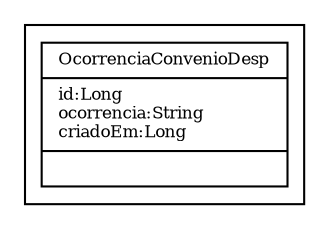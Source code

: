 digraph G{
fontname = "Times-Roman"
fontsize = 8

node [
        fontname = "Times-Roman"
        fontsize = 8
        shape = "record"
]

edge [
        fontname = "Times-Roman"
        fontsize = 8
]

subgraph clusterOCORRENCIAS_CONVENIOS
{
OcorrenciaConvenioDesp [label = "{OcorrenciaConvenioDesp|id:Long\locorrencia:String\lcriadoEm:Long\l|\l}"]
}
}
